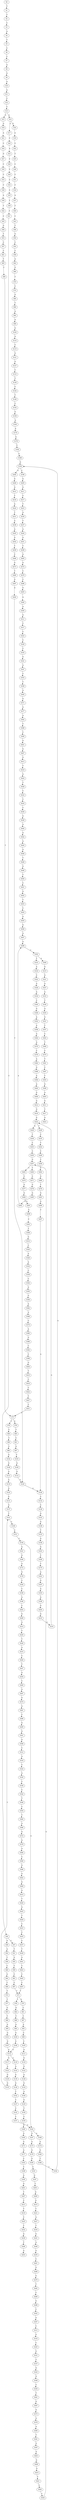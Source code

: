 strict digraph  {
	S0 -> S1 [ label = T ];
	S1 -> S2 [ label = T ];
	S2 -> S3 [ label = C ];
	S3 -> S4 [ label = A ];
	S4 -> S5 [ label = T ];
	S5 -> S6 [ label = C ];
	S6 -> S7 [ label = C ];
	S7 -> S8 [ label = A ];
	S8 -> S9 [ label = G ];
	S9 -> S10 [ label = A ];
	S10 -> S11 [ label = A ];
	S11 -> S12 [ label = C ];
	S12 -> S13 [ label = C ];
	S13 -> S14 [ label = A ];
	S13 -> S15 [ label = G ];
	S14 -> S16 [ label = G ];
	S14 -> S17 [ label = C ];
	S15 -> S18 [ label = G ];
	S16 -> S19 [ label = A ];
	S17 -> S20 [ label = C ];
	S18 -> S21 [ label = A ];
	S19 -> S22 [ label = C ];
	S20 -> S23 [ label = A ];
	S21 -> S24 [ label = C ];
	S22 -> S25 [ label = T ];
	S23 -> S26 [ label = C ];
	S24 -> S27 [ label = G ];
	S25 -> S28 [ label = C ];
	S26 -> S29 [ label = C ];
	S27 -> S30 [ label = C ];
	S28 -> S31 [ label = C ];
	S29 -> S32 [ label = C ];
	S30 -> S33 [ label = C ];
	S31 -> S34 [ label = C ];
	S32 -> S35 [ label = C ];
	S33 -> S36 [ label = C ];
	S34 -> S37 [ label = A ];
	S35 -> S38 [ label = T ];
	S36 -> S39 [ label = A ];
	S37 -> S40 [ label = T ];
	S38 -> S41 [ label = T ];
	S39 -> S42 [ label = T ];
	S40 -> S43 [ label = C ];
	S41 -> S44 [ label = C ];
	S42 -> S45 [ label = C ];
	S43 -> S46 [ label = T ];
	S44 -> S47 [ label = C ];
	S44 -> S48 [ label = G ];
	S45 -> S49 [ label = G ];
	S46 -> S50 [ label = G ];
	S47 -> S51 [ label = T ];
	S48 -> S52 [ label = A ];
	S49 -> S53 [ label = T ];
	S50 -> S54 [ label = C ];
	S51 -> S55 [ label = G ];
	S52 -> S56 [ label = T ];
	S53 -> S57 [ label = C ];
	S54 -> S58 [ label = C ];
	S55 -> S59 [ label = T ];
	S56 -> S60 [ label = C ];
	S57 -> S61 [ label = C ];
	S58 -> S62 [ label = A ];
	S59 -> S63 [ label = C ];
	S60 -> S64 [ label = G ];
	S61 -> S65 [ label = T ];
	S62 -> S66 [ label = G ];
	S63 -> S67 [ label = C ];
	S64 -> S68 [ label = T ];
	S65 -> S69 [ label = C ];
	S66 -> S70 [ label = T ];
	S67 -> S71 [ label = T ];
	S68 -> S72 [ label = T ];
	S69 -> S73 [ label = T ];
	S70 -> S74 [ label = C ];
	S71 -> S75 [ label = A ];
	S71 -> S76 [ label = T ];
	S72 -> S77 [ label = T ];
	S73 -> S78 [ label = T ];
	S73 -> S79 [ label = G ];
	S74 -> S80 [ label = G ];
	S75 -> S81 [ label = C ];
	S76 -> S82 [ label = G ];
	S77 -> S83 [ label = G ];
	S78 -> S84 [ label = C ];
	S79 -> S85 [ label = T ];
	S80 -> S86 [ label = T ];
	S81 -> S87 [ label = T ];
	S82 -> S88 [ label = T ];
	S83 -> S89 [ label = T ];
	S84 -> S90 [ label = T ];
	S85 -> S91 [ label = C ];
	S86 -> S92 [ label = A ];
	S87 -> S93 [ label = A ];
	S88 -> S94 [ label = A ];
	S89 -> S95 [ label = A ];
	S90 -> S96 [ label = C ];
	S91 -> S97 [ label = G ];
	S92 -> S98 [ label = A ];
	S93 -> S99 [ label = C ];
	S94 -> S100 [ label = G ];
	S95 -> S101 [ label = G ];
	S96 -> S102 [ label = G ];
	S97 -> S103 [ label = T ];
	S98 -> S104 [ label = G ];
	S99 -> S105 [ label = C ];
	S100 -> S106 [ label = G ];
	S101 -> S107 [ label = G ];
	S102 -> S108 [ label = G ];
	S103 -> S109 [ label = G ];
	S104 -> S110 [ label = A ];
	S105 -> S111 [ label = A ];
	S106 -> S112 [ label = A ];
	S107 -> S112 [ label = A ];
	S108 -> S113 [ label = A ];
	S109 -> S114 [ label = G ];
	S110 -> S115 [ label = C ];
	S111 -> S116 [ label = G ];
	S112 -> S117 [ label = G ];
	S112 -> S118 [ label = A ];
	S113 -> S119 [ label = G ];
	S114 -> S120 [ label = T ];
	S115 -> S121 [ label = G ];
	S116 -> S122 [ label = G ];
	S117 -> S123 [ label = A ];
	S118 -> S124 [ label = A ];
	S119 -> S125 [ label = A ];
	S120 -> S126 [ label = A ];
	S121 -> S127 [ label = G ];
	S122 -> S128 [ label = A ];
	S123 -> S129 [ label = G ];
	S124 -> S130 [ label = G ];
	S125 -> S131 [ label = G ];
	S126 -> S132 [ label = C ];
	S127 -> S133 [ label = C ];
	S128 -> S134 [ label = G ];
	S129 -> S135 [ label = G ];
	S130 -> S136 [ label = G ];
	S131 -> S137 [ label = G ];
	S132 -> S138 [ label = C ];
	S133 -> S139 [ label = T ];
	S134 -> S140 [ label = A ];
	S135 -> S141 [ label = T ];
	S136 -> S142 [ label = T ];
	S137 -> S141 [ label = T ];
	S138 -> S143 [ label = G ];
	S139 -> S144 [ label = C ];
	S140 -> S145 [ label = G ];
	S141 -> S146 [ label = C ];
	S142 -> S147 [ label = C ];
	S143 -> S148 [ label = G ];
	S144 -> S149 [ label = T ];
	S145 -> S150 [ label = T ];
	S146 -> S151 [ label = C ];
	S147 -> S152 [ label = C ];
	S148 -> S153 [ label = T ];
	S149 -> S154 [ label = C ];
	S150 -> S155 [ label = C ];
	S151 -> S156 [ label = C ];
	S152 -> S157 [ label = C ];
	S153 -> S158 [ label = G ];
	S154 -> S159 [ label = G ];
	S155 -> S160 [ label = A ];
	S156 -> S161 [ label = A ];
	S156 -> S162 [ label = G ];
	S157 -> S162 [ label = G ];
	S158 -> S163 [ label = G ];
	S159 -> S164 [ label = A ];
	S160 -> S165 [ label = G ];
	S161 -> S166 [ label = G ];
	S162 -> S167 [ label = G ];
	S162 -> S168 [ label = A ];
	S163 -> S169 [ label = T ];
	S164 -> S170 [ label = A ];
	S165 -> S171 [ label = G ];
	S166 -> S172 [ label = A ];
	S167 -> S173 [ label = A ];
	S168 -> S174 [ label = A ];
	S169 -> S175 [ label = T ];
	S170 -> S176 [ label = G ];
	S171 -> S177 [ label = A ];
	S172 -> S178 [ label = G ];
	S173 -> S179 [ label = G ];
	S174 -> S180 [ label = G ];
	S175 -> S181 [ label = A ];
	S176 -> S182 [ label = T ];
	S177 -> S183 [ label = C ];
	S178 -> S184 [ label = C ];
	S179 -> S185 [ label = G ];
	S180 -> S186 [ label = T ];
	S181 -> S187 [ label = G ];
	S182 -> S188 [ label = C ];
	S183 -> S189 [ label = C ];
	S184 -> S190 [ label = C ];
	S185 -> S191 [ label = C ];
	S186 -> S192 [ label = C ];
	S187 -> S193 [ label = A ];
	S188 -> S194 [ label = G ];
	S189 -> S195 [ label = A ];
	S190 -> S196 [ label = A ];
	S191 -> S197 [ label = G ];
	S192 -> S194 [ label = G ];
	S193 -> S198 [ label = A ];
	S194 -> S199 [ label = C ];
	S194 -> S200 [ label = A ];
	S195 -> S201 [ label = G ];
	S196 -> S202 [ label = C ];
	S197 -> S203 [ label = T ];
	S198 -> S204 [ label = G ];
	S199 -> S205 [ label = G ];
	S200 -> S206 [ label = G ];
	S201 -> S207 [ label = T ];
	S202 -> S208 [ label = G ];
	S203 -> S209 [ label = G ];
	S204 -> S210 [ label = G ];
	S205 -> S211 [ label = G ];
	S206 -> S212 [ label = G ];
	S207 -> S213 [ label = C ];
	S208 -> S214 [ label = G ];
	S209 -> S215 [ label = G ];
	S210 -> S216 [ label = G ];
	S211 -> S217 [ label = C ];
	S212 -> S218 [ label = T ];
	S213 -> S219 [ label = T ];
	S214 -> S220 [ label = T ];
	S215 -> S221 [ label = T ];
	S216 -> S222 [ label = G ];
	S217 -> S223 [ label = T ];
	S218 -> S224 [ label = A ];
	S219 -> S225 [ label = C ];
	S220 -> S226 [ label = T ];
	S221 -> S227 [ label = A ];
	S222 -> S228 [ label = T ];
	S222 -> S229 [ label = G ];
	S223 -> S230 [ label = A ];
	S224 -> S231 [ label = T ];
	S225 -> S232 [ label = T ];
	S226 -> S233 [ label = A ];
	S227 -> S234 [ label = T ];
	S228 -> S235 [ label = C ];
	S229 -> S236 [ label = T ];
	S230 -> S237 [ label = T ];
	S231 -> S238 [ label = A ];
	S232 -> S239 [ label = G ];
	S233 -> S240 [ label = C ];
	S234 -> S241 [ label = G ];
	S235 -> S242 [ label = T ];
	S236 -> S243 [ label = C ];
	S237 -> S244 [ label = A ];
	S238 -> S245 [ label = A ];
	S239 -> S246 [ label = T ];
	S240 -> S247 [ label = T ];
	S241 -> S248 [ label = A ];
	S242 -> S249 [ label = C ];
	S243 -> S250 [ label = C ];
	S244 -> S251 [ label = G ];
	S245 -> S252 [ label = G ];
	S246 -> S253 [ label = A ];
	S247 -> S254 [ label = G ];
	S248 -> S255 [ label = G ];
	S249 -> S256 [ label = T ];
	S250 -> S257 [ label = G ];
	S251 -> S258 [ label = T ];
	S252 -> S259 [ label = T ];
	S254 -> S260 [ label = C ];
	S255 -> S261 [ label = C ];
	S256 -> S262 [ label = C ];
	S257 -> S263 [ label = C ];
	S257 -> S264 [ label = T ];
	S258 -> S265 [ label = A ];
	S259 -> S266 [ label = C ];
	S260 -> S267 [ label = A ];
	S261 -> S268 [ label = G ];
	S262 -> S269 [ label = G ];
	S263 -> S270 [ label = C ];
	S264 -> S271 [ label = C ];
	S265 -> S272 [ label = G ];
	S266 -> S273 [ label = G ];
	S267 -> S274 [ label = G ];
	S268 -> S275 [ label = G ];
	S269 -> S276 [ label = T ];
	S270 -> S277 [ label = G ];
	S271 -> S278 [ label = G ];
	S272 -> S279 [ label = C ];
	S273 -> S280 [ label = T ];
	S274 -> S281 [ label = A ];
	S275 -> S282 [ label = T ];
	S276 -> S283 [ label = G ];
	S277 -> S284 [ label = G ];
	S278 -> S285 [ label = G ];
	S279 -> S286 [ label = C ];
	S280 -> S287 [ label = G ];
	S281 -> S288 [ label = C ];
	S282 -> S289 [ label = C ];
	S283 -> S290 [ label = G ];
	S284 -> S291 [ label = A ];
	S285 -> S292 [ label = A ];
	S286 -> S293 [ label = G ];
	S287 -> S294 [ label = G ];
	S288 -> S295 [ label = G ];
	S289 -> S296 [ label = G ];
	S290 -> S297 [ label = T ];
	S291 -> S298 [ label = A ];
	S292 -> S299 [ label = A ];
	S293 -> S300 [ label = A ];
	S294 -> S120 [ label = T ];
	S295 -> S301 [ label = G ];
	S296 -> S302 [ label = C ];
	S297 -> S126 [ label = A ];
	S298 -> S303 [ label = C ];
	S299 -> S304 [ label = C ];
	S300 -> S305 [ label = A ];
	S301 -> S306 [ label = A ];
	S302 -> S307 [ label = A ];
	S303 -> S308 [ label = T ];
	S304 -> S309 [ label = A ];
	S304 -> S310 [ label = T ];
	S305 -> S311 [ label = A ];
	S306 -> S312 [ label = C ];
	S307 -> S313 [ label = C ];
	S308 -> S314 [ label = G ];
	S309 -> S315 [ label = G ];
	S310 -> S316 [ label = A ];
	S311 -> S317 [ label = C ];
	S312 -> S318 [ label = A ];
	S313 -> S319 [ label = G ];
	S314 -> S320 [ label = C ];
	S315 -> S321 [ label = G ];
	S316 -> S322 [ label = C ];
	S317 -> S323 [ label = C ];
	S318 -> S324 [ label = C ];
	S319 -> S325 [ label = C ];
	S320 -> S326 [ label = A ];
	S321 -> S327 [ label = A ];
	S322 -> S328 [ label = A ];
	S323 -> S329 [ label = C ];
	S324 -> S330 [ label = A ];
	S325 -> S331 [ label = G ];
	S326 -> S332 [ label = A ];
	S327 -> S333 [ label = A ];
	S328 -> S334 [ label = A ];
	S329 -> S335 [ label = C ];
	S330 -> S336 [ label = C ];
	S331 -> S337 [ label = C ];
	S332 -> S338 [ label = C ];
	S333 -> S339 [ label = T ];
	S334 -> S340 [ label = C ];
	S335 -> S341 [ label = G ];
	S336 -> S342 [ label = C ];
	S337 -> S343 [ label = G ];
	S338 -> S344 [ label = C ];
	S339 -> S345 [ label = A ];
	S340 -> S346 [ label = G ];
	S341 -> S347 [ label = A ];
	S342 -> S348 [ label = T ];
	S343 -> S349 [ label = G ];
	S344 -> S350 [ label = A ];
	S345 -> S351 [ label = G ];
	S346 -> S352 [ label = A ];
	S347 -> S353 [ label = C ];
	S348 -> S354 [ label = C ];
	S349 -> S355 [ label = C ];
	S350 -> S356 [ label = G ];
	S351 -> S357 [ label = T ];
	S352 -> S358 [ label = A ];
	S353 -> S359 [ label = T ];
	S354 -> S360 [ label = T ];
	S355 -> S361 [ label = T ];
	S356 -> S362 [ label = A ];
	S357 -> S363 [ label = C ];
	S358 -> S364 [ label = A ];
	S359 -> S365 [ label = A ];
	S360 -> S366 [ label = A ];
	S361 -> S367 [ label = G ];
	S362 -> S368 [ label = A ];
	S363 -> S369 [ label = T ];
	S364 -> S370 [ label = A ];
	S365 -> S371 [ label = G ];
	S366 -> S372 [ label = G ];
	S367 -> S373 [ label = G ];
	S368 -> S374 [ label = C ];
	S369 -> S375 [ label = C ];
	S370 -> S376 [ label = C ];
	S371 -> S377 [ label = A ];
	S372 -> S378 [ label = A ];
	S373 -> S379 [ label = A ];
	S374 -> S380 [ label = A ];
	S375 -> S381 [ label = T ];
	S376 -> S382 [ label = A ];
	S377 -> S383 [ label = A ];
	S378 -> S384 [ label = A ];
	S379 -> S385 [ label = A ];
	S380 -> S386 [ label = G ];
	S381 -> S387 [ label = C ];
	S382 -> S388 [ label = G ];
	S383 -> S389 [ label = T ];
	S384 -> S390 [ label = C ];
	S385 -> S391 [ label = T ];
	S386 -> S392 [ label = C ];
	S387 -> S393 [ label = T ];
	S388 -> S394 [ label = A ];
	S389 -> S395 [ label = C ];
	S390 -> S396 [ label = G ];
	S391 -> S397 [ label = G ];
	S392 -> S398 [ label = C ];
	S393 -> S399 [ label = G ];
	S394 -> S400 [ label = A ];
	S395 -> S401 [ label = G ];
	S396 -> S402 [ label = A ];
	S397 -> S403 [ label = G ];
	S398 -> S404 [ label = G ];
	S399 -> S405 [ label = A ];
	S400 -> S406 [ label = G ];
	S401 -> S407 [ label = G ];
	S402 -> S408 [ label = G ];
	S403 -> S409 [ label = G ];
	S404 -> S410 [ label = T ];
	S405 -> S411 [ label = G ];
	S406 -> S412 [ label = G ];
	S407 -> S413 [ label = G ];
	S408 -> S414 [ label = G ];
	S409 -> S415 [ label = G ];
	S410 -> S416 [ label = C ];
	S411 -> S417 [ label = T ];
	S412 -> S418 [ label = G ];
	S413 -> S419 [ label = T ];
	S414 -> S420 [ label = T ];
	S415 -> S421 [ label = T ];
	S416 -> S422 [ label = C ];
	S417 -> S423 [ label = A ];
	S418 -> S222 [ label = G ];
	S419 -> S424 [ label = A ];
	S420 -> S425 [ label = G ];
	S421 -> S426 [ label = C ];
	S422 -> S427 [ label = T ];
	S424 -> S428 [ label = T ];
	S425 -> S429 [ label = T ];
	S426 -> S430 [ label = C ];
	S427 -> S431 [ label = C ];
	S428 -> S432 [ label = C ];
	S429 -> S433 [ label = C ];
	S430 -> S257 [ label = G ];
	S431 -> S73 [ label = T ];
	S432 -> S434 [ label = C ];
	S433 -> S435 [ label = C ];
	S434 -> S436 [ label = C ];
	S435 -> S437 [ label = C ];
	S436 -> S438 [ label = G ];
	S437 -> S439 [ label = T ];
	S438 -> S440 [ label = A ];
	S439 -> S441 [ label = G ];
	S440 -> S442 [ label = A ];
	S441 -> S443 [ label = T ];
	S442 -> S444 [ label = A ];
	S443 -> S445 [ label = C ];
	S444 -> S446 [ label = G ];
	S445 -> S447 [ label = C ];
	S446 -> S448 [ label = T ];
	S447 -> S71 [ label = T ];
	S448 -> S449 [ label = G ];
	S449 -> S450 [ label = T ];
	S450 -> S451 [ label = C ];
	S451 -> S452 [ label = G ];
	S452 -> S453 [ label = T ];
	S453 -> S454 [ label = C ];
	S454 -> S455 [ label = G ];
	S455 -> S456 [ label = G ];
	S456 -> S457 [ label = A ];
	S457 -> S299 [ label = A ];
}
